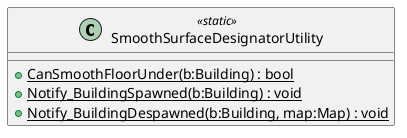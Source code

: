 @startuml
class SmoothSurfaceDesignatorUtility <<static>> {
    + {static} CanSmoothFloorUnder(b:Building) : bool
    + {static} Notify_BuildingSpawned(b:Building) : void
    + {static} Notify_BuildingDespawned(b:Building, map:Map) : void
}
@enduml
